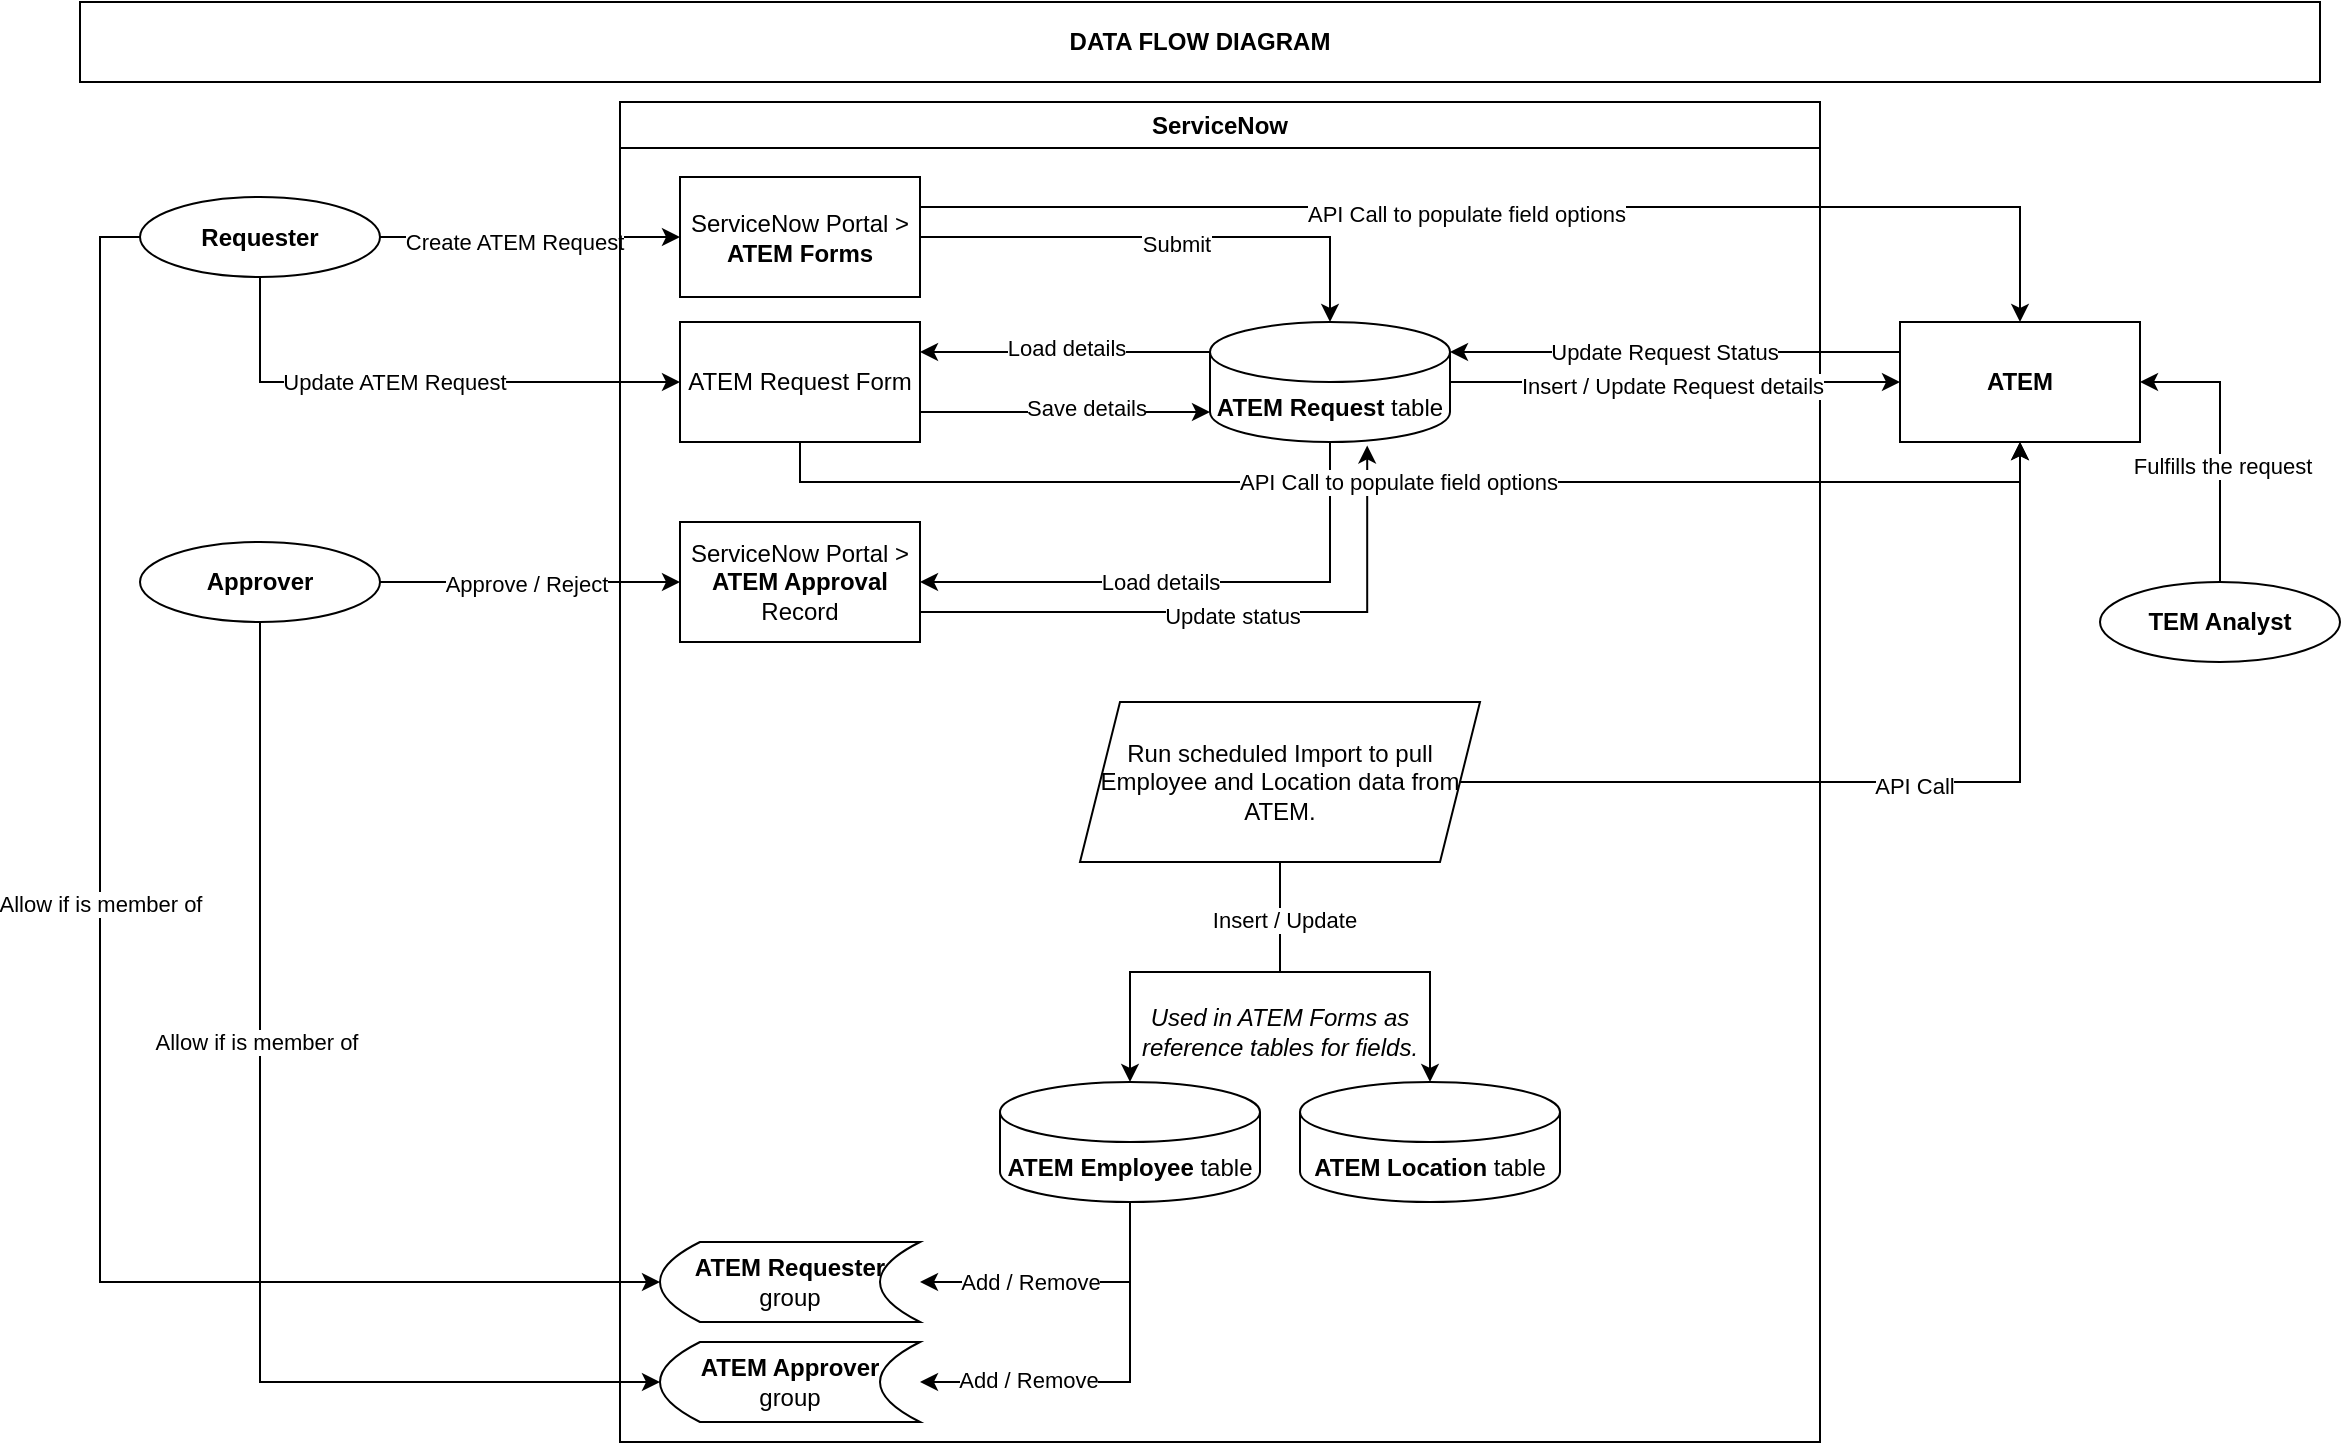 <mxfile version="26.1.0">
  <diagram name="Page-1" id="vJ9msExYez2PfhHNTedl">
    <mxGraphModel dx="2284" dy="772" grid="1" gridSize="10" guides="1" tooltips="1" connect="1" arrows="1" fold="1" page="1" pageScale="1" pageWidth="850" pageHeight="1100" math="0" shadow="0">
      <root>
        <mxCell id="0" />
        <mxCell id="1" parent="0" />
        <mxCell id="YMgWz04EDcFaskVMTQV5-2" value="&lt;b&gt;DATA FLOW DIAGRAM&lt;/b&gt;" style="rounded=0;whiteSpace=wrap;html=1;" parent="1" vertex="1">
          <mxGeometry x="-30" y="40" width="1120" height="40" as="geometry" />
        </mxCell>
        <mxCell id="D2kK4QuqPIGLLuFjaRP0-16" style="edgeStyle=orthogonalEdgeStyle;rounded=0;orthogonalLoop=1;jettySize=auto;html=1;exitX=1;exitY=0.5;exitDx=0;exitDy=0;entryX=0;entryY=0.5;entryDx=0;entryDy=0;" parent="1" source="D2kK4QuqPIGLLuFjaRP0-2" target="D2kK4QuqPIGLLuFjaRP0-14" edge="1">
          <mxGeometry relative="1" as="geometry">
            <mxPoint x="250" y="150" as="targetPoint" />
          </mxGeometry>
        </mxCell>
        <mxCell id="D2kK4QuqPIGLLuFjaRP0-17" value="Create ATEM Request" style="edgeLabel;html=1;align=center;verticalAlign=middle;resizable=0;points=[];" parent="D2kK4QuqPIGLLuFjaRP0-16" vertex="1" connectable="0">
          <mxGeometry x="-0.111" y="-2" relative="1" as="geometry">
            <mxPoint as="offset" />
          </mxGeometry>
        </mxCell>
        <mxCell id="qQ5cqI7I6-D-dkx4Bpqf-1" style="edgeStyle=orthogonalEdgeStyle;rounded=0;orthogonalLoop=1;jettySize=auto;html=1;exitX=0;exitY=0.5;exitDx=0;exitDy=0;entryX=0;entryY=0.5;entryDx=0;entryDy=0;" edge="1" parent="1" source="D2kK4QuqPIGLLuFjaRP0-2" target="35jLMfhWTKzBDB8Qo9hW-18">
          <mxGeometry relative="1" as="geometry" />
        </mxCell>
        <mxCell id="qQ5cqI7I6-D-dkx4Bpqf-2" value="Allow if is member of" style="edgeLabel;html=1;align=center;verticalAlign=middle;resizable=0;points=[];" vertex="1" connectable="0" parent="qQ5cqI7I6-D-dkx4Bpqf-1">
          <mxGeometry x="-0.143" relative="1" as="geometry">
            <mxPoint y="1" as="offset" />
          </mxGeometry>
        </mxCell>
        <mxCell id="D2kK4QuqPIGLLuFjaRP0-2" value="&lt;b&gt;Requester&lt;/b&gt;" style="ellipse;whiteSpace=wrap;html=1;" parent="1" vertex="1">
          <mxGeometry y="137.5" width="120" height="40" as="geometry" />
        </mxCell>
        <mxCell id="D2kK4QuqPIGLLuFjaRP0-5" value="&lt;b&gt;ATEM&lt;/b&gt;" style="rounded=0;whiteSpace=wrap;html=1;" parent="1" vertex="1">
          <mxGeometry x="880" y="200" width="120" height="60" as="geometry" />
        </mxCell>
        <mxCell id="D2kK4QuqPIGLLuFjaRP0-13" value="ServiceNow" style="swimlane;whiteSpace=wrap;html=1;" parent="1" vertex="1">
          <mxGeometry x="240" y="90" width="600" height="670" as="geometry" />
        </mxCell>
        <mxCell id="D2kK4QuqPIGLLuFjaRP0-24" value="" style="edgeStyle=orthogonalEdgeStyle;rounded=0;orthogonalLoop=1;jettySize=auto;html=1;" parent="D2kK4QuqPIGLLuFjaRP0-13" source="D2kK4QuqPIGLLuFjaRP0-14" target="D2kK4QuqPIGLLuFjaRP0-22" edge="1">
          <mxGeometry relative="1" as="geometry" />
        </mxCell>
        <mxCell id="D2kK4QuqPIGLLuFjaRP0-25" value="Submit" style="edgeLabel;html=1;align=center;verticalAlign=middle;resizable=0;points=[];" parent="D2kK4QuqPIGLLuFjaRP0-24" vertex="1" connectable="0">
          <mxGeometry x="0.035" y="-3" relative="1" as="geometry">
            <mxPoint as="offset" />
          </mxGeometry>
        </mxCell>
        <mxCell id="D2kK4QuqPIGLLuFjaRP0-14" value="ServiceNow Portal &amp;gt; &lt;b&gt;ATEM Forms&lt;/b&gt;" style="whiteSpace=wrap;html=1;align=center;" parent="D2kK4QuqPIGLLuFjaRP0-13" vertex="1">
          <mxGeometry x="30" y="37.5" width="120" height="60" as="geometry" />
        </mxCell>
        <mxCell id="35jLMfhWTKzBDB8Qo9hW-36" value="" style="edgeStyle=orthogonalEdgeStyle;rounded=0;orthogonalLoop=1;jettySize=auto;html=1;exitX=0;exitY=0;exitDx=0;exitDy=15;exitPerimeter=0;entryX=1;entryY=0.25;entryDx=0;entryDy=0;" parent="D2kK4QuqPIGLLuFjaRP0-13" source="D2kK4QuqPIGLLuFjaRP0-22" target="35jLMfhWTKzBDB8Qo9hW-35" edge="1">
          <mxGeometry relative="1" as="geometry" />
        </mxCell>
        <mxCell id="35jLMfhWTKzBDB8Qo9hW-44" value="Load details" style="edgeLabel;html=1;align=center;verticalAlign=middle;resizable=0;points=[];" parent="35jLMfhWTKzBDB8Qo9hW-36" vertex="1" connectable="0">
          <mxGeometry x="-0.003" y="-2" relative="1" as="geometry">
            <mxPoint as="offset" />
          </mxGeometry>
        </mxCell>
        <mxCell id="35jLMfhWTKzBDB8Qo9hW-46" style="edgeStyle=orthogonalEdgeStyle;rounded=0;orthogonalLoop=1;jettySize=auto;html=1;exitX=0.5;exitY=1;exitDx=0;exitDy=0;exitPerimeter=0;entryX=1;entryY=0.5;entryDx=0;entryDy=0;" parent="D2kK4QuqPIGLLuFjaRP0-13" source="D2kK4QuqPIGLLuFjaRP0-22" target="35jLMfhWTKzBDB8Qo9hW-45" edge="1">
          <mxGeometry relative="1" as="geometry" />
        </mxCell>
        <mxCell id="35jLMfhWTKzBDB8Qo9hW-51" value="Load details" style="edgeLabel;html=1;align=center;verticalAlign=middle;resizable=0;points=[];" parent="35jLMfhWTKzBDB8Qo9hW-46" vertex="1" connectable="0">
          <mxGeometry x="-0.351" y="-1" relative="1" as="geometry">
            <mxPoint x="-66" y="1" as="offset" />
          </mxGeometry>
        </mxCell>
        <mxCell id="D2kK4QuqPIGLLuFjaRP0-22" value="&lt;b&gt;ATEM Request&lt;/b&gt; table" style="shape=cylinder3;whiteSpace=wrap;html=1;boundedLbl=1;backgroundOutline=1;size=15;" parent="D2kK4QuqPIGLLuFjaRP0-13" vertex="1">
          <mxGeometry x="295" y="110" width="120" height="60" as="geometry" />
        </mxCell>
        <mxCell id="D2kK4QuqPIGLLuFjaRP0-29" value="&lt;b&gt;ATEM Location&lt;/b&gt; table" style="shape=cylinder3;whiteSpace=wrap;html=1;boundedLbl=1;backgroundOutline=1;size=15;" parent="D2kK4QuqPIGLLuFjaRP0-13" vertex="1">
          <mxGeometry x="340" y="490" width="130" height="60" as="geometry" />
        </mxCell>
        <mxCell id="35jLMfhWTKzBDB8Qo9hW-20" style="edgeStyle=orthogonalEdgeStyle;rounded=0;orthogonalLoop=1;jettySize=auto;html=1;exitX=0.5;exitY=1;exitDx=0;exitDy=0;exitPerimeter=0;entryX=1;entryY=0.5;entryDx=0;entryDy=0;" parent="D2kK4QuqPIGLLuFjaRP0-13" source="D2kK4QuqPIGLLuFjaRP0-28" target="35jLMfhWTKzBDB8Qo9hW-18" edge="1">
          <mxGeometry relative="1" as="geometry" />
        </mxCell>
        <mxCell id="35jLMfhWTKzBDB8Qo9hW-22" value="Add / Remove" style="edgeLabel;html=1;align=center;verticalAlign=middle;resizable=0;points=[];" parent="35jLMfhWTKzBDB8Qo9hW-20" vertex="1" connectable="0">
          <mxGeometry x="0.461" y="2" relative="1" as="geometry">
            <mxPoint x="16" y="-2" as="offset" />
          </mxGeometry>
        </mxCell>
        <mxCell id="35jLMfhWTKzBDB8Qo9hW-21" style="edgeStyle=orthogonalEdgeStyle;rounded=0;orthogonalLoop=1;jettySize=auto;html=1;exitX=0.5;exitY=1;exitDx=0;exitDy=0;exitPerimeter=0;entryX=1;entryY=0.5;entryDx=0;entryDy=0;" parent="D2kK4QuqPIGLLuFjaRP0-13" source="D2kK4QuqPIGLLuFjaRP0-28" target="35jLMfhWTKzBDB8Qo9hW-19" edge="1">
          <mxGeometry relative="1" as="geometry" />
        </mxCell>
        <mxCell id="35jLMfhWTKzBDB8Qo9hW-23" value="Add / Remove" style="edgeLabel;html=1;align=center;verticalAlign=middle;resizable=0;points=[];" parent="35jLMfhWTKzBDB8Qo9hW-21" vertex="1" connectable="0">
          <mxGeometry x="0.446" y="-1" relative="1" as="geometry">
            <mxPoint as="offset" />
          </mxGeometry>
        </mxCell>
        <mxCell id="D2kK4QuqPIGLLuFjaRP0-28" value="&lt;b&gt;ATEM Employee&lt;/b&gt; table" style="shape=cylinder3;whiteSpace=wrap;html=1;boundedLbl=1;backgroundOutline=1;size=15;" parent="D2kK4QuqPIGLLuFjaRP0-13" vertex="1">
          <mxGeometry x="190" y="490" width="130" height="60" as="geometry" />
        </mxCell>
        <mxCell id="D2kK4QuqPIGLLuFjaRP0-39" value="" style="edgeStyle=orthogonalEdgeStyle;rounded=0;orthogonalLoop=1;jettySize=auto;html=1;" parent="D2kK4QuqPIGLLuFjaRP0-13" source="D2kK4QuqPIGLLuFjaRP0-31" target="D2kK4QuqPIGLLuFjaRP0-29" edge="1">
          <mxGeometry relative="1" as="geometry" />
        </mxCell>
        <mxCell id="D2kK4QuqPIGLLuFjaRP0-31" value="&lt;div style=&quot;&quot;&gt;&lt;span style=&quot;background-color: initial;&quot;&gt;Run scheduled Import to pull Employee and Location data from ATEM.&lt;/span&gt;&lt;/div&gt;" style="shape=parallelogram;perimeter=parallelogramPerimeter;whiteSpace=wrap;html=1;fixedSize=1;verticalAlign=middle;align=center;" parent="D2kK4QuqPIGLLuFjaRP0-13" vertex="1">
          <mxGeometry x="230" y="300" width="200" height="80" as="geometry" />
        </mxCell>
        <mxCell id="35jLMfhWTKzBDB8Qo9hW-2" style="edgeStyle=orthogonalEdgeStyle;rounded=0;orthogonalLoop=1;jettySize=auto;html=1;exitX=0.5;exitY=1;exitDx=0;exitDy=0;entryX=0.5;entryY=0;entryDx=0;entryDy=0;entryPerimeter=0;" parent="D2kK4QuqPIGLLuFjaRP0-13" source="D2kK4QuqPIGLLuFjaRP0-31" target="D2kK4QuqPIGLLuFjaRP0-28" edge="1">
          <mxGeometry relative="1" as="geometry" />
        </mxCell>
        <mxCell id="35jLMfhWTKzBDB8Qo9hW-3" value="Insert / Update" style="edgeLabel;html=1;align=center;verticalAlign=middle;resizable=0;points=[];" parent="35jLMfhWTKzBDB8Qo9hW-2" vertex="1" connectable="0">
          <mxGeometry x="-0.686" y="2" relative="1" as="geometry">
            <mxPoint as="offset" />
          </mxGeometry>
        </mxCell>
        <mxCell id="35jLMfhWTKzBDB8Qo9hW-18" value="&lt;b&gt;ATEM Requester&lt;/b&gt;&lt;div&gt;group&lt;/div&gt;" style="shape=dataStorage;whiteSpace=wrap;html=1;fixedSize=1;align=center;" parent="D2kK4QuqPIGLLuFjaRP0-13" vertex="1">
          <mxGeometry x="20" y="570" width="130" height="40" as="geometry" />
        </mxCell>
        <mxCell id="35jLMfhWTKzBDB8Qo9hW-19" value="&lt;b&gt;ATEM Approver&lt;/b&gt;&lt;div&gt;group&lt;/div&gt;" style="shape=dataStorage;whiteSpace=wrap;html=1;fixedSize=1;align=center;" parent="D2kK4QuqPIGLLuFjaRP0-13" vertex="1">
          <mxGeometry x="20" y="620" width="130" height="40" as="geometry" />
        </mxCell>
        <mxCell id="35jLMfhWTKzBDB8Qo9hW-24" value="&lt;i&gt;Used in ATEM Forms as reference tables for fields.&lt;/i&gt;" style="text;html=1;align=center;verticalAlign=middle;whiteSpace=wrap;rounded=0;" parent="D2kK4QuqPIGLLuFjaRP0-13" vertex="1">
          <mxGeometry x="255" y="450" width="150" height="30" as="geometry" />
        </mxCell>
        <mxCell id="35jLMfhWTKzBDB8Qo9hW-35" value="ATEM Request Form" style="rounded=0;whiteSpace=wrap;html=1;" parent="D2kK4QuqPIGLLuFjaRP0-13" vertex="1">
          <mxGeometry x="30" y="110" width="120" height="60" as="geometry" />
        </mxCell>
        <mxCell id="35jLMfhWTKzBDB8Qo9hW-41" style="edgeStyle=orthogonalEdgeStyle;rounded=0;orthogonalLoop=1;jettySize=auto;html=1;exitX=1;exitY=0.75;exitDx=0;exitDy=0;entryX=0;entryY=1;entryDx=0;entryDy=-15;entryPerimeter=0;" parent="D2kK4QuqPIGLLuFjaRP0-13" source="35jLMfhWTKzBDB8Qo9hW-35" target="D2kK4QuqPIGLLuFjaRP0-22" edge="1">
          <mxGeometry relative="1" as="geometry" />
        </mxCell>
        <mxCell id="35jLMfhWTKzBDB8Qo9hW-42" value="Save details" style="edgeLabel;html=1;align=center;verticalAlign=middle;resizable=0;points=[];" parent="35jLMfhWTKzBDB8Qo9hW-41" vertex="1" connectable="0">
          <mxGeometry x="0.145" y="2" relative="1" as="geometry">
            <mxPoint as="offset" />
          </mxGeometry>
        </mxCell>
        <mxCell id="35jLMfhWTKzBDB8Qo9hW-45" value="ServiceNow Portal &amp;gt; &lt;b&gt;ATEM Approval&lt;/b&gt; Record" style="rounded=0;whiteSpace=wrap;html=1;" parent="D2kK4QuqPIGLLuFjaRP0-13" vertex="1">
          <mxGeometry x="30" y="210" width="120" height="60" as="geometry" />
        </mxCell>
        <mxCell id="35jLMfhWTKzBDB8Qo9hW-52" style="edgeStyle=orthogonalEdgeStyle;rounded=0;orthogonalLoop=1;jettySize=auto;html=1;exitX=1;exitY=0.75;exitDx=0;exitDy=0;entryX=0.655;entryY=1.029;entryDx=0;entryDy=0;entryPerimeter=0;" parent="D2kK4QuqPIGLLuFjaRP0-13" source="35jLMfhWTKzBDB8Qo9hW-45" target="D2kK4QuqPIGLLuFjaRP0-22" edge="1">
          <mxGeometry relative="1" as="geometry" />
        </mxCell>
        <mxCell id="35jLMfhWTKzBDB8Qo9hW-53" value="Update status" style="edgeLabel;html=1;align=center;verticalAlign=middle;resizable=0;points=[];" parent="35jLMfhWTKzBDB8Qo9hW-52" vertex="1" connectable="0">
          <mxGeometry x="0.018" y="-2" relative="1" as="geometry">
            <mxPoint as="offset" />
          </mxGeometry>
        </mxCell>
        <mxCell id="D2kK4QuqPIGLLuFjaRP0-26" style="edgeStyle=orthogonalEdgeStyle;rounded=0;orthogonalLoop=1;jettySize=auto;html=1;exitX=0.5;exitY=1;exitDx=0;exitDy=0;entryX=0;entryY=0.5;entryDx=0;entryDy=0;" parent="1" source="D2kK4QuqPIGLLuFjaRP0-2" target="35jLMfhWTKzBDB8Qo9hW-35" edge="1">
          <mxGeometry relative="1" as="geometry" />
        </mxCell>
        <mxCell id="D2kK4QuqPIGLLuFjaRP0-27" value="Update ATEM Request" style="edgeLabel;html=1;align=center;verticalAlign=middle;resizable=0;points=[];" parent="D2kK4QuqPIGLLuFjaRP0-26" vertex="1" connectable="0">
          <mxGeometry x="-0.098" relative="1" as="geometry">
            <mxPoint x="1" as="offset" />
          </mxGeometry>
        </mxCell>
        <mxCell id="D2kK4QuqPIGLLuFjaRP0-34" style="edgeStyle=orthogonalEdgeStyle;rounded=0;orthogonalLoop=1;jettySize=auto;html=1;exitX=1;exitY=0.5;exitDx=0;exitDy=0;entryX=0.5;entryY=1;entryDx=0;entryDy=0;" parent="1" source="D2kK4QuqPIGLLuFjaRP0-31" target="D2kK4QuqPIGLLuFjaRP0-5" edge="1">
          <mxGeometry relative="1" as="geometry" />
        </mxCell>
        <mxCell id="D2kK4QuqPIGLLuFjaRP0-35" value="API Call" style="edgeLabel;html=1;align=center;verticalAlign=middle;resizable=0;points=[];" parent="D2kK4QuqPIGLLuFjaRP0-34" vertex="1" connectable="0">
          <mxGeometry x="0.009" y="-2" relative="1" as="geometry">
            <mxPoint as="offset" />
          </mxGeometry>
        </mxCell>
        <mxCell id="35jLMfhWTKzBDB8Qo9hW-14" style="edgeStyle=orthogonalEdgeStyle;rounded=0;orthogonalLoop=1;jettySize=auto;html=1;exitX=1;exitY=0.5;exitDx=0;exitDy=0;exitPerimeter=0;entryX=0;entryY=0.5;entryDx=0;entryDy=0;" parent="1" source="D2kK4QuqPIGLLuFjaRP0-22" target="D2kK4QuqPIGLLuFjaRP0-5" edge="1">
          <mxGeometry relative="1" as="geometry" />
        </mxCell>
        <mxCell id="35jLMfhWTKzBDB8Qo9hW-15" value="Insert / Update Request details" style="edgeLabel;html=1;align=center;verticalAlign=middle;resizable=0;points=[];" parent="35jLMfhWTKzBDB8Qo9hW-14" vertex="1" connectable="0">
          <mxGeometry x="-0.013" y="-1" relative="1" as="geometry">
            <mxPoint y="1" as="offset" />
          </mxGeometry>
        </mxCell>
        <mxCell id="35jLMfhWTKzBDB8Qo9hW-16" style="edgeStyle=orthogonalEdgeStyle;rounded=0;orthogonalLoop=1;jettySize=auto;html=1;exitX=0;exitY=0.25;exitDx=0;exitDy=0;entryX=1;entryY=0;entryDx=0;entryDy=15;entryPerimeter=0;" parent="1" source="D2kK4QuqPIGLLuFjaRP0-5" target="D2kK4QuqPIGLLuFjaRP0-22" edge="1">
          <mxGeometry relative="1" as="geometry" />
        </mxCell>
        <mxCell id="35jLMfhWTKzBDB8Qo9hW-17" value="Update Request Status" style="edgeLabel;html=1;align=center;verticalAlign=middle;resizable=0;points=[];" parent="35jLMfhWTKzBDB8Qo9hW-16" vertex="1" connectable="0">
          <mxGeometry x="0.054" relative="1" as="geometry">
            <mxPoint as="offset" />
          </mxGeometry>
        </mxCell>
        <mxCell id="35jLMfhWTKzBDB8Qo9hW-33" style="edgeStyle=orthogonalEdgeStyle;rounded=0;orthogonalLoop=1;jettySize=auto;html=1;exitX=1;exitY=0.25;exitDx=0;exitDy=0;entryX=0.5;entryY=0;entryDx=0;entryDy=0;" parent="1" source="D2kK4QuqPIGLLuFjaRP0-14" target="D2kK4QuqPIGLLuFjaRP0-5" edge="1">
          <mxGeometry relative="1" as="geometry" />
        </mxCell>
        <mxCell id="35jLMfhWTKzBDB8Qo9hW-34" value="API Call to populate field options" style="edgeLabel;html=1;align=center;verticalAlign=middle;resizable=0;points=[];" parent="35jLMfhWTKzBDB8Qo9hW-33" vertex="1" connectable="0">
          <mxGeometry x="-0.101" y="-2" relative="1" as="geometry">
            <mxPoint y="1" as="offset" />
          </mxGeometry>
        </mxCell>
        <mxCell id="35jLMfhWTKzBDB8Qo9hW-39" style="edgeStyle=orthogonalEdgeStyle;rounded=0;orthogonalLoop=1;jettySize=auto;html=1;exitX=0.5;exitY=1;exitDx=0;exitDy=0;entryX=0.5;entryY=1;entryDx=0;entryDy=0;" parent="1" source="35jLMfhWTKzBDB8Qo9hW-35" target="D2kK4QuqPIGLLuFjaRP0-5" edge="1">
          <mxGeometry relative="1" as="geometry" />
        </mxCell>
        <mxCell id="35jLMfhWTKzBDB8Qo9hW-40" value="API Call to populate field options" style="edgeLabel;html=1;align=center;verticalAlign=middle;resizable=0;points=[];" parent="35jLMfhWTKzBDB8Qo9hW-39" vertex="1" connectable="0">
          <mxGeometry x="-0.019" relative="1" as="geometry">
            <mxPoint as="offset" />
          </mxGeometry>
        </mxCell>
        <mxCell id="35jLMfhWTKzBDB8Qo9hW-49" style="edgeStyle=orthogonalEdgeStyle;rounded=0;orthogonalLoop=1;jettySize=auto;html=1;exitX=1;exitY=0.5;exitDx=0;exitDy=0;entryX=0;entryY=0.5;entryDx=0;entryDy=0;" parent="1" source="35jLMfhWTKzBDB8Qo9hW-47" target="35jLMfhWTKzBDB8Qo9hW-45" edge="1">
          <mxGeometry relative="1" as="geometry" />
        </mxCell>
        <mxCell id="35jLMfhWTKzBDB8Qo9hW-50" value="Approve / Reject" style="edgeLabel;html=1;align=center;verticalAlign=middle;resizable=0;points=[];" parent="35jLMfhWTKzBDB8Qo9hW-49" vertex="1" connectable="0">
          <mxGeometry x="-0.034" y="-1" relative="1" as="geometry">
            <mxPoint as="offset" />
          </mxGeometry>
        </mxCell>
        <mxCell id="qQ5cqI7I6-D-dkx4Bpqf-4" style="edgeStyle=orthogonalEdgeStyle;rounded=0;orthogonalLoop=1;jettySize=auto;html=1;exitX=0.5;exitY=1;exitDx=0;exitDy=0;entryX=0;entryY=0.5;entryDx=0;entryDy=0;" edge="1" parent="1" source="35jLMfhWTKzBDB8Qo9hW-47" target="35jLMfhWTKzBDB8Qo9hW-19">
          <mxGeometry relative="1" as="geometry" />
        </mxCell>
        <mxCell id="qQ5cqI7I6-D-dkx4Bpqf-6" value="Allow if is member of" style="edgeLabel;html=1;align=center;verticalAlign=middle;resizable=0;points=[];" vertex="1" connectable="0" parent="qQ5cqI7I6-D-dkx4Bpqf-4">
          <mxGeometry x="-0.276" y="-2" relative="1" as="geometry">
            <mxPoint as="offset" />
          </mxGeometry>
        </mxCell>
        <mxCell id="35jLMfhWTKzBDB8Qo9hW-47" value="&lt;b&gt;Approver&lt;/b&gt;" style="ellipse;whiteSpace=wrap;html=1;" parent="1" vertex="1">
          <mxGeometry y="310" width="120" height="40" as="geometry" />
        </mxCell>
        <mxCell id="35jLMfhWTKzBDB8Qo9hW-55" style="edgeStyle=orthogonalEdgeStyle;rounded=0;orthogonalLoop=1;jettySize=auto;html=1;exitX=0.5;exitY=0;exitDx=0;exitDy=0;entryX=1;entryY=0.5;entryDx=0;entryDy=0;" parent="1" source="35jLMfhWTKzBDB8Qo9hW-54" target="D2kK4QuqPIGLLuFjaRP0-5" edge="1">
          <mxGeometry relative="1" as="geometry" />
        </mxCell>
        <mxCell id="35jLMfhWTKzBDB8Qo9hW-56" value="Fulfills the request" style="edgeLabel;html=1;align=center;verticalAlign=middle;resizable=0;points=[];" parent="35jLMfhWTKzBDB8Qo9hW-55" vertex="1" connectable="0">
          <mxGeometry x="-0.17" y="-1" relative="1" as="geometry">
            <mxPoint as="offset" />
          </mxGeometry>
        </mxCell>
        <mxCell id="35jLMfhWTKzBDB8Qo9hW-54" value="&lt;b&gt;TEM Analyst&lt;/b&gt;" style="ellipse;whiteSpace=wrap;html=1;" parent="1" vertex="1">
          <mxGeometry x="980" y="330" width="120" height="40" as="geometry" />
        </mxCell>
      </root>
    </mxGraphModel>
  </diagram>
</mxfile>
